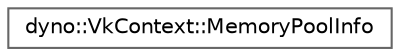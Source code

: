 digraph "Graphical Class Hierarchy"
{
 // LATEX_PDF_SIZE
  bgcolor="transparent";
  edge [fontname=Helvetica,fontsize=10,labelfontname=Helvetica,labelfontsize=10];
  node [fontname=Helvetica,fontsize=10,shape=box,height=0.2,width=0.4];
  rankdir="LR";
  Node0 [id="Node000000",label="dyno::VkContext::MemoryPoolInfo",height=0.2,width=0.4,color="grey40", fillcolor="white", style="filled",URL="$structdyno_1_1_vk_context_1_1_memory_pool_info.html",tooltip=" "];
}
